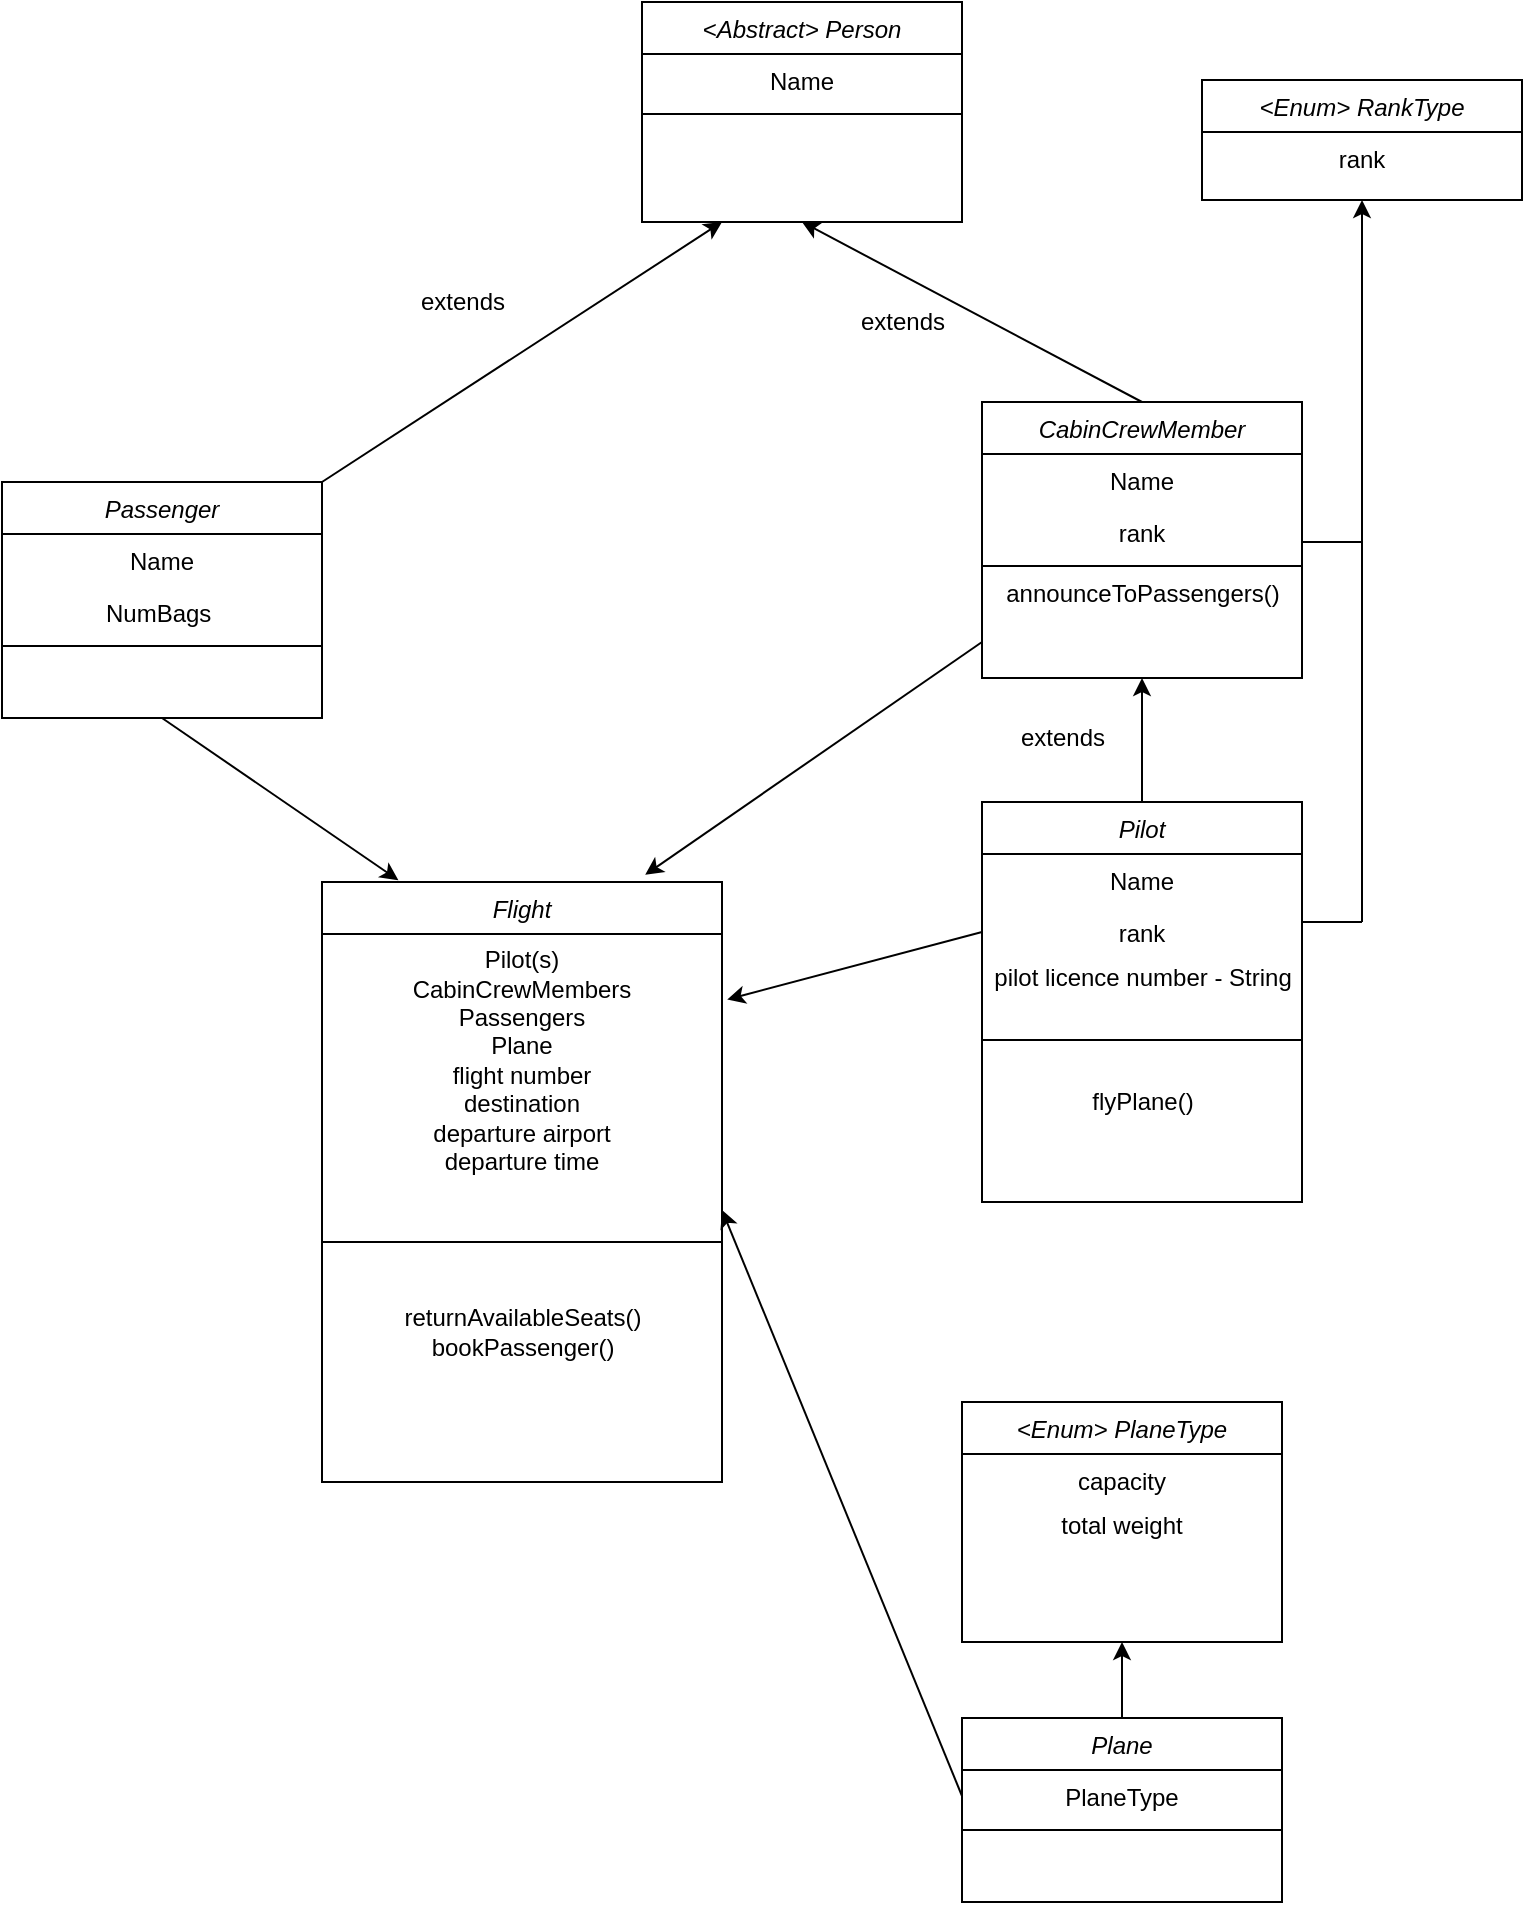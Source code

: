 <mxfile version="14.3.1" type="device"><diagram id="C5RBs43oDa-KdzZeNtuy" name="Page-1"><mxGraphModel dx="1085" dy="867" grid="1" gridSize="10" guides="1" tooltips="1" connect="1" arrows="1" fold="1" page="1" pageScale="1" pageWidth="827" pageHeight="1169" math="0" shadow="0"><root><mxCell id="WIyWlLk6GJQsqaUBKTNV-0"/><mxCell id="WIyWlLk6GJQsqaUBKTNV-1" parent="WIyWlLk6GJQsqaUBKTNV-0"/><mxCell id="zkfFHV4jXpPFQw0GAbJ--0" value="&lt;Abstract&gt; Person" style="swimlane;fontStyle=2;align=center;verticalAlign=top;childLayout=stackLayout;horizontal=1;startSize=26;horizontalStack=0;resizeParent=1;resizeLast=0;collapsible=1;marginBottom=0;rounded=0;shadow=0;strokeWidth=1;" parent="WIyWlLk6GJQsqaUBKTNV-1" vertex="1"><mxGeometry x="360" y="40" width="160" height="110" as="geometry"><mxRectangle x="230" y="140" width="160" height="26" as="alternateBounds"/></mxGeometry></mxCell><mxCell id="zkfFHV4jXpPFQw0GAbJ--1" value="Name" style="text;align=center;verticalAlign=top;spacingLeft=4;spacingRight=4;overflow=hidden;rotatable=0;points=[[0,0.5],[1,0.5]];portConstraint=eastwest;" parent="zkfFHV4jXpPFQw0GAbJ--0" vertex="1"><mxGeometry y="26" width="160" height="26" as="geometry"/></mxCell><mxCell id="zkfFHV4jXpPFQw0GAbJ--4" value="" style="line;html=1;strokeWidth=1;align=left;verticalAlign=middle;spacingTop=-1;spacingLeft=3;spacingRight=3;rotatable=0;labelPosition=right;points=[];portConstraint=eastwest;" parent="zkfFHV4jXpPFQw0GAbJ--0" vertex="1"><mxGeometry y="52" width="160" height="8" as="geometry"/></mxCell><mxCell id="luD4TUbUx-ljRjkHPqU_-0" value="Passenger" style="swimlane;fontStyle=2;align=center;verticalAlign=top;childLayout=stackLayout;horizontal=1;startSize=26;horizontalStack=0;resizeParent=1;resizeLast=0;collapsible=1;marginBottom=0;rounded=0;shadow=0;strokeWidth=1;" parent="WIyWlLk6GJQsqaUBKTNV-1" vertex="1"><mxGeometry x="40" y="280" width="160" height="118" as="geometry"><mxRectangle x="230" y="140" width="160" height="26" as="alternateBounds"/></mxGeometry></mxCell><mxCell id="luD4TUbUx-ljRjkHPqU_-1" value="Name" style="text;align=center;verticalAlign=top;spacingLeft=4;spacingRight=4;overflow=hidden;rotatable=0;points=[[0,0.5],[1,0.5]];portConstraint=eastwest;" parent="luD4TUbUx-ljRjkHPqU_-0" vertex="1"><mxGeometry y="26" width="160" height="26" as="geometry"/></mxCell><mxCell id="luD4TUbUx-ljRjkHPqU_-2" value="NumBags " style="text;align=center;verticalAlign=top;spacingLeft=4;spacingRight=4;overflow=hidden;rotatable=0;points=[[0,0.5],[1,0.5]];portConstraint=eastwest;rounded=0;shadow=0;html=0;" parent="luD4TUbUx-ljRjkHPqU_-0" vertex="1"><mxGeometry y="52" width="160" height="26" as="geometry"/></mxCell><mxCell id="luD4TUbUx-ljRjkHPqU_-3" value="" style="line;html=1;strokeWidth=1;align=left;verticalAlign=middle;spacingTop=-1;spacingLeft=3;spacingRight=3;rotatable=0;labelPosition=right;points=[];portConstraint=eastwest;" parent="luD4TUbUx-ljRjkHPqU_-0" vertex="1"><mxGeometry y="78" width="160" height="8" as="geometry"/></mxCell><mxCell id="luD4TUbUx-ljRjkHPqU_-12" value="Pilot" style="swimlane;fontStyle=2;align=center;verticalAlign=top;childLayout=stackLayout;horizontal=1;startSize=26;horizontalStack=0;resizeParent=1;resizeLast=0;collapsible=1;marginBottom=0;rounded=0;shadow=0;strokeWidth=1;" parent="WIyWlLk6GJQsqaUBKTNV-1" vertex="1"><mxGeometry x="530" y="440" width="160" height="200" as="geometry"><mxRectangle x="230" y="140" width="160" height="26" as="alternateBounds"/></mxGeometry></mxCell><mxCell id="luD4TUbUx-ljRjkHPqU_-13" value="Name" style="text;align=center;verticalAlign=top;spacingLeft=4;spacingRight=4;overflow=hidden;rotatable=0;points=[[0,0.5],[1,0.5]];portConstraint=eastwest;" parent="luD4TUbUx-ljRjkHPqU_-12" vertex="1"><mxGeometry y="26" width="160" height="26" as="geometry"/></mxCell><mxCell id="luD4TUbUx-ljRjkHPqU_-14" value="rank" style="text;align=center;verticalAlign=top;spacingLeft=4;spacingRight=4;overflow=hidden;rotatable=0;points=[[0,0.5],[1,0.5]];portConstraint=eastwest;rounded=0;shadow=0;html=0;" parent="luD4TUbUx-ljRjkHPqU_-12" vertex="1"><mxGeometry y="52" width="160" height="26" as="geometry"/></mxCell><mxCell id="luD4TUbUx-ljRjkHPqU_-16" value="pilot licence number - String" style="text;html=1;align=center;verticalAlign=middle;resizable=0;points=[];autosize=1;" parent="luD4TUbUx-ljRjkHPqU_-12" vertex="1"><mxGeometry y="78" width="160" height="20" as="geometry"/></mxCell><mxCell id="luD4TUbUx-ljRjkHPqU_-15" value="" style="line;html=1;strokeWidth=1;align=left;verticalAlign=middle;spacingTop=-1;spacingLeft=3;spacingRight=3;rotatable=0;labelPosition=right;points=[];portConstraint=eastwest;" parent="luD4TUbUx-ljRjkHPqU_-12" vertex="1"><mxGeometry y="98" width="160" height="42" as="geometry"/></mxCell><mxCell id="luD4TUbUx-ljRjkHPqU_-46" value="flyPlane()&lt;br&gt;" style="text;html=1;align=center;verticalAlign=middle;resizable=0;points=[];autosize=1;" parent="luD4TUbUx-ljRjkHPqU_-12" vertex="1"><mxGeometry y="140" width="160" height="20" as="geometry"/></mxCell><mxCell id="luD4TUbUx-ljRjkHPqU_-20" value="" style="endArrow=classic;html=1;exitX=0.5;exitY=0;exitDx=0;exitDy=0;entryX=0.5;entryY=1;entryDx=0;entryDy=0;" parent="WIyWlLk6GJQsqaUBKTNV-1" source="luD4TUbUx-ljRjkHPqU_-8" target="zkfFHV4jXpPFQw0GAbJ--0" edge="1"><mxGeometry width="50" height="50" relative="1" as="geometry"><mxPoint x="400" y="250" as="sourcePoint"/><mxPoint x="400" y="180" as="targetPoint"/></mxGeometry></mxCell><mxCell id="luD4TUbUx-ljRjkHPqU_-21" value="extends" style="text;html=1;align=center;verticalAlign=middle;resizable=0;points=[];autosize=1;" parent="WIyWlLk6GJQsqaUBKTNV-1" vertex="1"><mxGeometry x="460" y="190" width="60" height="20" as="geometry"/></mxCell><mxCell id="luD4TUbUx-ljRjkHPqU_-22" value="extends" style="text;html=1;align=center;verticalAlign=middle;resizable=0;points=[];autosize=1;" parent="WIyWlLk6GJQsqaUBKTNV-1" vertex="1"><mxGeometry x="240" y="180" width="60" height="20" as="geometry"/></mxCell><mxCell id="luD4TUbUx-ljRjkHPqU_-23" value="&lt;Enum&gt; RankType" style="swimlane;fontStyle=2;align=center;verticalAlign=top;childLayout=stackLayout;horizontal=1;startSize=26;horizontalStack=0;resizeParent=1;resizeLast=0;collapsible=1;marginBottom=0;rounded=0;shadow=0;strokeWidth=1;" parent="WIyWlLk6GJQsqaUBKTNV-1" vertex="1"><mxGeometry x="640" y="79" width="160" height="60" as="geometry"><mxRectangle x="230" y="140" width="160" height="26" as="alternateBounds"/></mxGeometry></mxCell><mxCell id="luD4TUbUx-ljRjkHPqU_-25" value="rank" style="text;align=center;verticalAlign=top;spacingLeft=4;spacingRight=4;overflow=hidden;rotatable=0;points=[[0,0.5],[1,0.5]];portConstraint=eastwest;rounded=0;shadow=0;html=0;" parent="luD4TUbUx-ljRjkHPqU_-23" vertex="1"><mxGeometry y="26" width="160" height="26" as="geometry"/></mxCell><mxCell id="luD4TUbUx-ljRjkHPqU_-27" value="Plane" style="swimlane;fontStyle=2;align=center;verticalAlign=top;childLayout=stackLayout;horizontal=1;startSize=26;horizontalStack=0;resizeParent=1;resizeLast=0;collapsible=1;marginBottom=0;rounded=0;shadow=0;strokeWidth=1;" parent="WIyWlLk6GJQsqaUBKTNV-1" vertex="1"><mxGeometry x="520" y="898" width="160" height="92" as="geometry"><mxRectangle x="230" y="140" width="160" height="26" as="alternateBounds"/></mxGeometry></mxCell><mxCell id="luD4TUbUx-ljRjkHPqU_-28" value="PlaneType" style="text;align=center;verticalAlign=top;spacingLeft=4;spacingRight=4;overflow=hidden;rotatable=0;points=[[0,0.5],[1,0.5]];portConstraint=eastwest;" parent="luD4TUbUx-ljRjkHPqU_-27" vertex="1"><mxGeometry y="26" width="160" height="26" as="geometry"/></mxCell><mxCell id="luD4TUbUx-ljRjkHPqU_-30" value="" style="line;html=1;strokeWidth=1;align=left;verticalAlign=middle;spacingTop=-1;spacingLeft=3;spacingRight=3;rotatable=0;labelPosition=right;points=[];portConstraint=eastwest;" parent="luD4TUbUx-ljRjkHPqU_-27" vertex="1"><mxGeometry y="52" width="160" height="8" as="geometry"/></mxCell><mxCell id="luD4TUbUx-ljRjkHPqU_-31" value="&lt;Enum&gt; PlaneType" style="swimlane;fontStyle=2;align=center;verticalAlign=top;childLayout=stackLayout;horizontal=1;startSize=26;horizontalStack=0;resizeParent=1;resizeLast=0;collapsible=1;marginBottom=0;rounded=0;shadow=0;strokeWidth=1;" parent="WIyWlLk6GJQsqaUBKTNV-1" vertex="1"><mxGeometry x="520" y="740" width="160" height="120" as="geometry"><mxRectangle x="230" y="140" width="160" height="26" as="alternateBounds"/></mxGeometry></mxCell><mxCell id="luD4TUbUx-ljRjkHPqU_-32" value="capacity&#10;" style="text;align=center;verticalAlign=top;spacingLeft=4;spacingRight=4;overflow=hidden;rotatable=0;points=[[0,0.5],[1,0.5]];portConstraint=eastwest;rounded=0;shadow=0;html=0;" parent="luD4TUbUx-ljRjkHPqU_-31" vertex="1"><mxGeometry y="26" width="160" height="26" as="geometry"/></mxCell><mxCell id="luD4TUbUx-ljRjkHPqU_-33" value="total weight" style="text;html=1;strokeColor=none;fillColor=none;align=center;verticalAlign=middle;whiteSpace=wrap;rounded=0;" parent="luD4TUbUx-ljRjkHPqU_-31" vertex="1"><mxGeometry y="52" width="160" height="20" as="geometry"/></mxCell><mxCell id="luD4TUbUx-ljRjkHPqU_-37" value="" style="endArrow=classic;html=1;exitX=0.5;exitY=0;exitDx=0;exitDy=0;entryX=0.5;entryY=1;entryDx=0;entryDy=0;" parent="WIyWlLk6GJQsqaUBKTNV-1" source="luD4TUbUx-ljRjkHPqU_-27" target="luD4TUbUx-ljRjkHPqU_-31" edge="1"><mxGeometry width="50" height="50" relative="1" as="geometry"><mxPoint x="715.0" y="680" as="sourcePoint"/><mxPoint x="650" y="710" as="targetPoint"/></mxGeometry></mxCell><mxCell id="luD4TUbUx-ljRjkHPqU_-38" value="Flight" style="swimlane;fontStyle=2;align=center;verticalAlign=top;childLayout=stackLayout;horizontal=1;startSize=26;horizontalStack=0;resizeParent=1;resizeLast=0;collapsible=1;marginBottom=0;rounded=0;shadow=0;strokeWidth=1;" parent="WIyWlLk6GJQsqaUBKTNV-1" vertex="1"><mxGeometry x="200" y="480" width="200" height="300" as="geometry"><mxRectangle x="230" y="140" width="160" height="26" as="alternateBounds"/></mxGeometry></mxCell><mxCell id="luD4TUbUx-ljRjkHPqU_-53" value="" style="endArrow=none;html=1;" parent="luD4TUbUx-ljRjkHPqU_-38" edge="1"><mxGeometry width="50" height="50" relative="1" as="geometry"><mxPoint y="180" as="sourcePoint"/><mxPoint x="200" y="180" as="targetPoint"/></mxGeometry></mxCell><mxCell id="luD4TUbUx-ljRjkHPqU_-41" value="&lt;span&gt;Pilot(s)&lt;/span&gt;&lt;br style=&quot;padding: 0px ; margin: 0px&quot;&gt;&lt;span&gt;CabinCrewMembers&lt;/span&gt;&lt;br style=&quot;padding: 0px ; margin: 0px&quot;&gt;&lt;span&gt;Passengers&lt;/span&gt;&lt;br style=&quot;padding: 0px ; margin: 0px&quot;&gt;&lt;span&gt;Plane&lt;/span&gt;&lt;br style=&quot;padding: 0px ; margin: 0px&quot;&gt;&lt;span&gt;flight number&lt;/span&gt;&lt;br style=&quot;padding: 0px ; margin: 0px&quot;&gt;&lt;span&gt;destination&lt;/span&gt;&lt;br style=&quot;padding: 0px ; margin: 0px&quot;&gt;&lt;span&gt;departure airport&lt;/span&gt;&lt;br style=&quot;padding: 0px ; margin: 0px&quot;&gt;&lt;span&gt;departure time&lt;br&gt;&lt;br&gt;&lt;br&gt;&lt;br&gt;&lt;br&gt;&lt;/span&gt;" style="text;html=1;strokeColor=none;fillColor=none;align=center;verticalAlign=middle;whiteSpace=wrap;rounded=0;" parent="luD4TUbUx-ljRjkHPqU_-38" vertex="1"><mxGeometry y="26" width="200" height="184" as="geometry"/></mxCell><mxCell id="luD4TUbUx-ljRjkHPqU_-45" value="returnAvailableSeats()&lt;br&gt;bookPassenger()" style="text;html=1;align=center;verticalAlign=middle;resizable=0;points=[];autosize=1;" parent="luD4TUbUx-ljRjkHPqU_-38" vertex="1"><mxGeometry y="210" width="200" height="30" as="geometry"/></mxCell><mxCell id="luD4TUbUx-ljRjkHPqU_-54" value="" style="endArrow=classic;html=1;entryX=1;entryY=0.75;entryDx=0;entryDy=0;exitX=0;exitY=0.5;exitDx=0;exitDy=0;" parent="WIyWlLk6GJQsqaUBKTNV-1" source="luD4TUbUx-ljRjkHPqU_-28" target="luD4TUbUx-ljRjkHPqU_-41" edge="1"><mxGeometry width="50" height="50" relative="1" as="geometry"><mxPoint x="550" y="770" as="sourcePoint"/><mxPoint x="600" y="720" as="targetPoint"/></mxGeometry></mxCell><mxCell id="luD4TUbUx-ljRjkHPqU_-49" value="" style="endArrow=classic;html=1;entryX=0.191;entryY=-0.003;entryDx=0;entryDy=0;entryPerimeter=0;exitX=0.5;exitY=1;exitDx=0;exitDy=0;" parent="WIyWlLk6GJQsqaUBKTNV-1" source="luD4TUbUx-ljRjkHPqU_-0" target="luD4TUbUx-ljRjkHPqU_-38" edge="1"><mxGeometry width="50" height="50" relative="1" as="geometry"><mxPoint x="120" y="440" as="sourcePoint"/><mxPoint x="150" y="360" as="targetPoint"/></mxGeometry></mxCell><mxCell id="luD4TUbUx-ljRjkHPqU_-56" value="" style="endArrow=classic;html=1;exitX=1;exitY=0;exitDx=0;exitDy=0;entryX=0.25;entryY=1;entryDx=0;entryDy=0;" parent="WIyWlLk6GJQsqaUBKTNV-1" source="luD4TUbUx-ljRjkHPqU_-0" target="zkfFHV4jXpPFQw0GAbJ--0" edge="1"><mxGeometry width="50" height="50" relative="1" as="geometry"><mxPoint x="460" y="440" as="sourcePoint"/><mxPoint x="360" y="130" as="targetPoint"/></mxGeometry></mxCell><mxCell id="luD4TUbUx-ljRjkHPqU_-58" value="extends" style="text;html=1;align=center;verticalAlign=middle;resizable=0;points=[];autosize=1;" parent="WIyWlLk6GJQsqaUBKTNV-1" vertex="1"><mxGeometry x="540" y="398" width="60" height="20" as="geometry"/></mxCell><mxCell id="luD4TUbUx-ljRjkHPqU_-57" value="" style="endArrow=classic;html=1;entryX=0.5;entryY=1;entryDx=0;entryDy=0;exitX=0.5;exitY=0;exitDx=0;exitDy=0;" parent="WIyWlLk6GJQsqaUBKTNV-1" source="luD4TUbUx-ljRjkHPqU_-12" target="luD4TUbUx-ljRjkHPqU_-8" edge="1"><mxGeometry width="50" height="50" relative="1" as="geometry"><mxPoint x="400" y="398" as="sourcePoint"/><mxPoint x="450" y="348" as="targetPoint"/></mxGeometry></mxCell><mxCell id="luD4TUbUx-ljRjkHPqU_-61" value="" style="endArrow=classic;html=1;entryX=0.5;entryY=1;entryDx=0;entryDy=0;" parent="WIyWlLk6GJQsqaUBKTNV-1" target="luD4TUbUx-ljRjkHPqU_-23" edge="1"><mxGeometry width="50" height="50" relative="1" as="geometry"><mxPoint x="720" y="500" as="sourcePoint"/><mxPoint x="500" y="440" as="targetPoint"/><Array as="points"><mxPoint x="720" y="310"/></Array></mxGeometry></mxCell><mxCell id="luD4TUbUx-ljRjkHPqU_-8" value="CabinCrewMember" style="swimlane;fontStyle=2;align=center;verticalAlign=top;childLayout=stackLayout;horizontal=1;startSize=26;horizontalStack=0;resizeParent=1;resizeLast=0;collapsible=1;marginBottom=0;rounded=0;shadow=0;strokeWidth=1;" parent="WIyWlLk6GJQsqaUBKTNV-1" vertex="1"><mxGeometry x="530" y="240" width="160" height="138" as="geometry"><mxRectangle x="230" y="140" width="160" height="26" as="alternateBounds"/></mxGeometry></mxCell><mxCell id="luD4TUbUx-ljRjkHPqU_-9" value="Name" style="text;align=center;verticalAlign=top;spacingLeft=4;spacingRight=4;overflow=hidden;rotatable=0;points=[[0,0.5],[1,0.5]];portConstraint=eastwest;" parent="luD4TUbUx-ljRjkHPqU_-8" vertex="1"><mxGeometry y="26" width="160" height="26" as="geometry"/></mxCell><mxCell id="luD4TUbUx-ljRjkHPqU_-10" value="rank" style="text;align=center;verticalAlign=top;spacingLeft=4;spacingRight=4;overflow=hidden;rotatable=0;points=[[0,0.5],[1,0.5]];portConstraint=eastwest;rounded=0;shadow=0;html=0;" parent="luD4TUbUx-ljRjkHPqU_-8" vertex="1"><mxGeometry y="52" width="160" height="26" as="geometry"/></mxCell><mxCell id="luD4TUbUx-ljRjkHPqU_-11" value="" style="line;html=1;strokeWidth=1;align=left;verticalAlign=middle;spacingTop=-1;spacingLeft=3;spacingRight=3;rotatable=0;labelPosition=right;points=[];portConstraint=eastwest;" parent="luD4TUbUx-ljRjkHPqU_-8" vertex="1"><mxGeometry y="78" width="160" height="8" as="geometry"/></mxCell><mxCell id="luD4TUbUx-ljRjkHPqU_-48" value="announceToPassengers()" style="text;html=1;align=center;verticalAlign=middle;resizable=0;points=[];autosize=1;" parent="luD4TUbUx-ljRjkHPqU_-8" vertex="1"><mxGeometry y="86" width="160" height="20" as="geometry"/></mxCell><mxCell id="aY76AHcFmgABcf0ndHBe-0" value="" style="endArrow=none;html=1;" edge="1" parent="WIyWlLk6GJQsqaUBKTNV-1"><mxGeometry width="50" height="50" relative="1" as="geometry"><mxPoint x="690" y="310" as="sourcePoint"/><mxPoint x="720" y="310" as="targetPoint"/></mxGeometry></mxCell><mxCell id="aY76AHcFmgABcf0ndHBe-2" value="" style="endArrow=none;html=1;" edge="1" parent="WIyWlLk6GJQsqaUBKTNV-1"><mxGeometry width="50" height="50" relative="1" as="geometry"><mxPoint x="690" y="500" as="sourcePoint"/><mxPoint x="720" y="500" as="targetPoint"/></mxGeometry></mxCell><mxCell id="aY76AHcFmgABcf0ndHBe-3" value="" style="endArrow=classic;html=1;entryX=0.808;entryY=-0.012;entryDx=0;entryDy=0;entryPerimeter=0;" edge="1" parent="WIyWlLk6GJQsqaUBKTNV-1" target="luD4TUbUx-ljRjkHPqU_-38"><mxGeometry width="50" height="50" relative="1" as="geometry"><mxPoint x="530" y="360" as="sourcePoint"/><mxPoint x="370" y="430" as="targetPoint"/></mxGeometry></mxCell><mxCell id="aY76AHcFmgABcf0ndHBe-4" value="" style="endArrow=classic;html=1;entryX=1.013;entryY=0.178;entryDx=0;entryDy=0;entryPerimeter=0;exitX=0;exitY=0.5;exitDx=0;exitDy=0;" edge="1" parent="WIyWlLk6GJQsqaUBKTNV-1" source="luD4TUbUx-ljRjkHPqU_-14" target="luD4TUbUx-ljRjkHPqU_-41"><mxGeometry width="50" height="50" relative="1" as="geometry"><mxPoint x="320" y="570" as="sourcePoint"/><mxPoint x="370" y="520" as="targetPoint"/></mxGeometry></mxCell></root></mxGraphModel></diagram></mxfile>